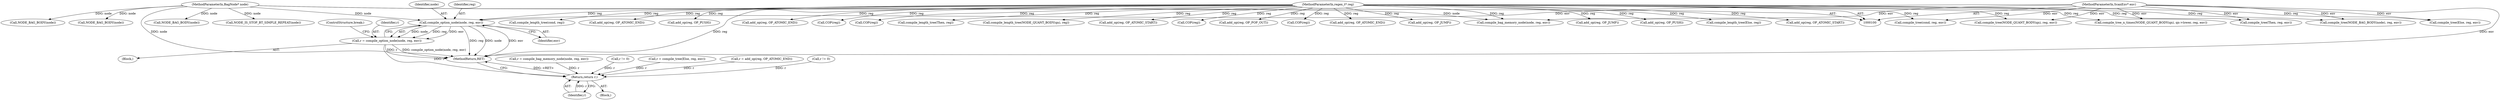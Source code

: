 digraph "0_oniguruma_c509265c5f6ae7264f7b8a8aae1cfa5fc59d108c@pointer" {
"1000123" [label="(Call,compile_option_node(node, reg, env))"];
"1000101" [label="(MethodParameterIn,BagNode* node)"];
"1000102" [label="(MethodParameterIn,regex_t* reg)"];
"1000103" [label="(MethodParameterIn,ScanEnv* env)"];
"1000121" [label="(Call,r = compile_option_node(node, reg, env))"];
"1000477" [label="(Return,return r;)"];
"1000434" [label="(Call,add_op(reg, OP_JUMP))"];
"1000169" [label="(Call,add_op(reg, OP_PUSH))"];
"1000113" [label="(Call,r = compile_bag_memory_node(node, reg, env))"];
"1000419" [label="(Call,compile_length_tree(Else, reg))"];
"1000115" [label="(Call,compile_bag_memory_node(node, reg, env))"];
"1000194" [label="(Call,compile_tree(NODE_QUANT_BODY(qn), reg, env))"];
"1000126" [label="(Identifier,env)"];
"1000355" [label="(Call,add_op(reg, OP_PUSH))"];
"1000388" [label="(Call,add_op(reg, OP_ATOMIC_END))"];
"1000122" [label="(Identifier,r)"];
"1000477" [label="(Return,return r;)"];
"1000123" [label="(Call,compile_option_node(node, reg, env))"];
"1000472" [label="(Call,compile_tree(Else, reg, env))"];
"1000222" [label="(Call,r != 0)"];
"1000181" [label="(Call,COP(reg))"];
"1000141" [label="(Call,compile_tree_n_times(NODE_QUANT_BODY(qn), qn->lower, reg, env))"];
"1000285" [label="(Call,NODE_BAG_BODY(node))"];
"1000478" [label="(Identifier,r)"];
"1000130" [label="(Call,NODE_IS_STOP_BT_SIMPLE_REPEAT(node))"];
"1000104" [label="(Block,)"];
"1000102" [label="(MethodParameterIn,regex_t* reg)"];
"1000316" [label="(Call,compile_length_tree(cond, reg))"];
"1000111" [label="(Block,)"];
"1000259" [label="(Call,compile_tree(NODE_BAG_BODY(node), reg, env))"];
"1000446" [label="(Call,COP(reg))"];
"1000137" [label="(Call,NODE_BAG_BODY(node))"];
"1000125" [label="(Identifier,reg)"];
"1000230" [label="(Call,COP(reg))"];
"1000121" [label="(Call,r = compile_option_node(node, reg, env))"];
"1000403" [label="(Call,compile_tree(Then, reg, env))"];
"1000103" [label="(MethodParameterIn,ScanEnv* env)"];
"1000272" [label="(Call,add_op(reg, OP_ATOMIC_END))"];
"1000331" [label="(Call,compile_length_tree(Then, reg))"];
"1000157" [label="(Call,compile_length_tree(NODE_QUANT_BODY(qn), reg))"];
"1000260" [label="(Call,NODE_BAG_BODY(node))"];
"1000305" [label="(Call,add_op(reg, OP_ATOMIC_START))"];
"1000376" [label="(Call,compile_tree(cond, reg, env))"];
"1000470" [label="(Call,r = compile_tree(Else, reg, env))"];
"1000479" [label="(MethodReturn,RET)"];
"1000248" [label="(Call,add_op(reg, OP_ATOMIC_START))"];
"1000207" [label="(Call,add_op(reg, OP_POP_OUT))"];
"1000367" [label="(Call,COP(reg))"];
"1000101" [label="(MethodParameterIn,BagNode* node)"];
"1000457" [label="(Call,add_op(reg, OP_ATOMIC_END))"];
"1000127" [label="(ControlStructure,break;)"];
"1000270" [label="(Call,r = add_op(reg, OP_ATOMIC_END))"];
"1000461" [label="(Call,r != 0)"];
"1000124" [label="(Identifier,node)"];
"1000218" [label="(Call,add_op(reg, OP_JUMP))"];
"1000123" -> "1000121"  [label="AST: "];
"1000123" -> "1000126"  [label="CFG: "];
"1000124" -> "1000123"  [label="AST: "];
"1000125" -> "1000123"  [label="AST: "];
"1000126" -> "1000123"  [label="AST: "];
"1000121" -> "1000123"  [label="CFG: "];
"1000123" -> "1000479"  [label="DDG: env"];
"1000123" -> "1000479"  [label="DDG: reg"];
"1000123" -> "1000479"  [label="DDG: node"];
"1000123" -> "1000121"  [label="DDG: node"];
"1000123" -> "1000121"  [label="DDG: reg"];
"1000123" -> "1000121"  [label="DDG: env"];
"1000101" -> "1000123"  [label="DDG: node"];
"1000102" -> "1000123"  [label="DDG: reg"];
"1000103" -> "1000123"  [label="DDG: env"];
"1000101" -> "1000100"  [label="AST: "];
"1000101" -> "1000479"  [label="DDG: node"];
"1000101" -> "1000115"  [label="DDG: node"];
"1000101" -> "1000130"  [label="DDG: node"];
"1000101" -> "1000137"  [label="DDG: node"];
"1000101" -> "1000260"  [label="DDG: node"];
"1000101" -> "1000285"  [label="DDG: node"];
"1000102" -> "1000100"  [label="AST: "];
"1000102" -> "1000479"  [label="DDG: reg"];
"1000102" -> "1000115"  [label="DDG: reg"];
"1000102" -> "1000141"  [label="DDG: reg"];
"1000102" -> "1000157"  [label="DDG: reg"];
"1000102" -> "1000169"  [label="DDG: reg"];
"1000102" -> "1000181"  [label="DDG: reg"];
"1000102" -> "1000194"  [label="DDG: reg"];
"1000102" -> "1000207"  [label="DDG: reg"];
"1000102" -> "1000218"  [label="DDG: reg"];
"1000102" -> "1000230"  [label="DDG: reg"];
"1000102" -> "1000248"  [label="DDG: reg"];
"1000102" -> "1000259"  [label="DDG: reg"];
"1000102" -> "1000272"  [label="DDG: reg"];
"1000102" -> "1000305"  [label="DDG: reg"];
"1000102" -> "1000316"  [label="DDG: reg"];
"1000102" -> "1000331"  [label="DDG: reg"];
"1000102" -> "1000355"  [label="DDG: reg"];
"1000102" -> "1000367"  [label="DDG: reg"];
"1000102" -> "1000376"  [label="DDG: reg"];
"1000102" -> "1000388"  [label="DDG: reg"];
"1000102" -> "1000403"  [label="DDG: reg"];
"1000102" -> "1000419"  [label="DDG: reg"];
"1000102" -> "1000434"  [label="DDG: reg"];
"1000102" -> "1000446"  [label="DDG: reg"];
"1000102" -> "1000457"  [label="DDG: reg"];
"1000102" -> "1000472"  [label="DDG: reg"];
"1000103" -> "1000100"  [label="AST: "];
"1000103" -> "1000479"  [label="DDG: env"];
"1000103" -> "1000115"  [label="DDG: env"];
"1000103" -> "1000141"  [label="DDG: env"];
"1000103" -> "1000194"  [label="DDG: env"];
"1000103" -> "1000259"  [label="DDG: env"];
"1000103" -> "1000376"  [label="DDG: env"];
"1000103" -> "1000403"  [label="DDG: env"];
"1000103" -> "1000472"  [label="DDG: env"];
"1000121" -> "1000111"  [label="AST: "];
"1000122" -> "1000121"  [label="AST: "];
"1000127" -> "1000121"  [label="CFG: "];
"1000121" -> "1000479"  [label="DDG: compile_option_node(node, reg, env)"];
"1000121" -> "1000479"  [label="DDG: r"];
"1000121" -> "1000477"  [label="DDG: r"];
"1000477" -> "1000104"  [label="AST: "];
"1000477" -> "1000478"  [label="CFG: "];
"1000478" -> "1000477"  [label="AST: "];
"1000479" -> "1000477"  [label="CFG: "];
"1000477" -> "1000479"  [label="DDG: <RET>"];
"1000478" -> "1000477"  [label="DDG: r"];
"1000222" -> "1000477"  [label="DDG: r"];
"1000113" -> "1000477"  [label="DDG: r"];
"1000470" -> "1000477"  [label="DDG: r"];
"1000270" -> "1000477"  [label="DDG: r"];
"1000461" -> "1000477"  [label="DDG: r"];
}
